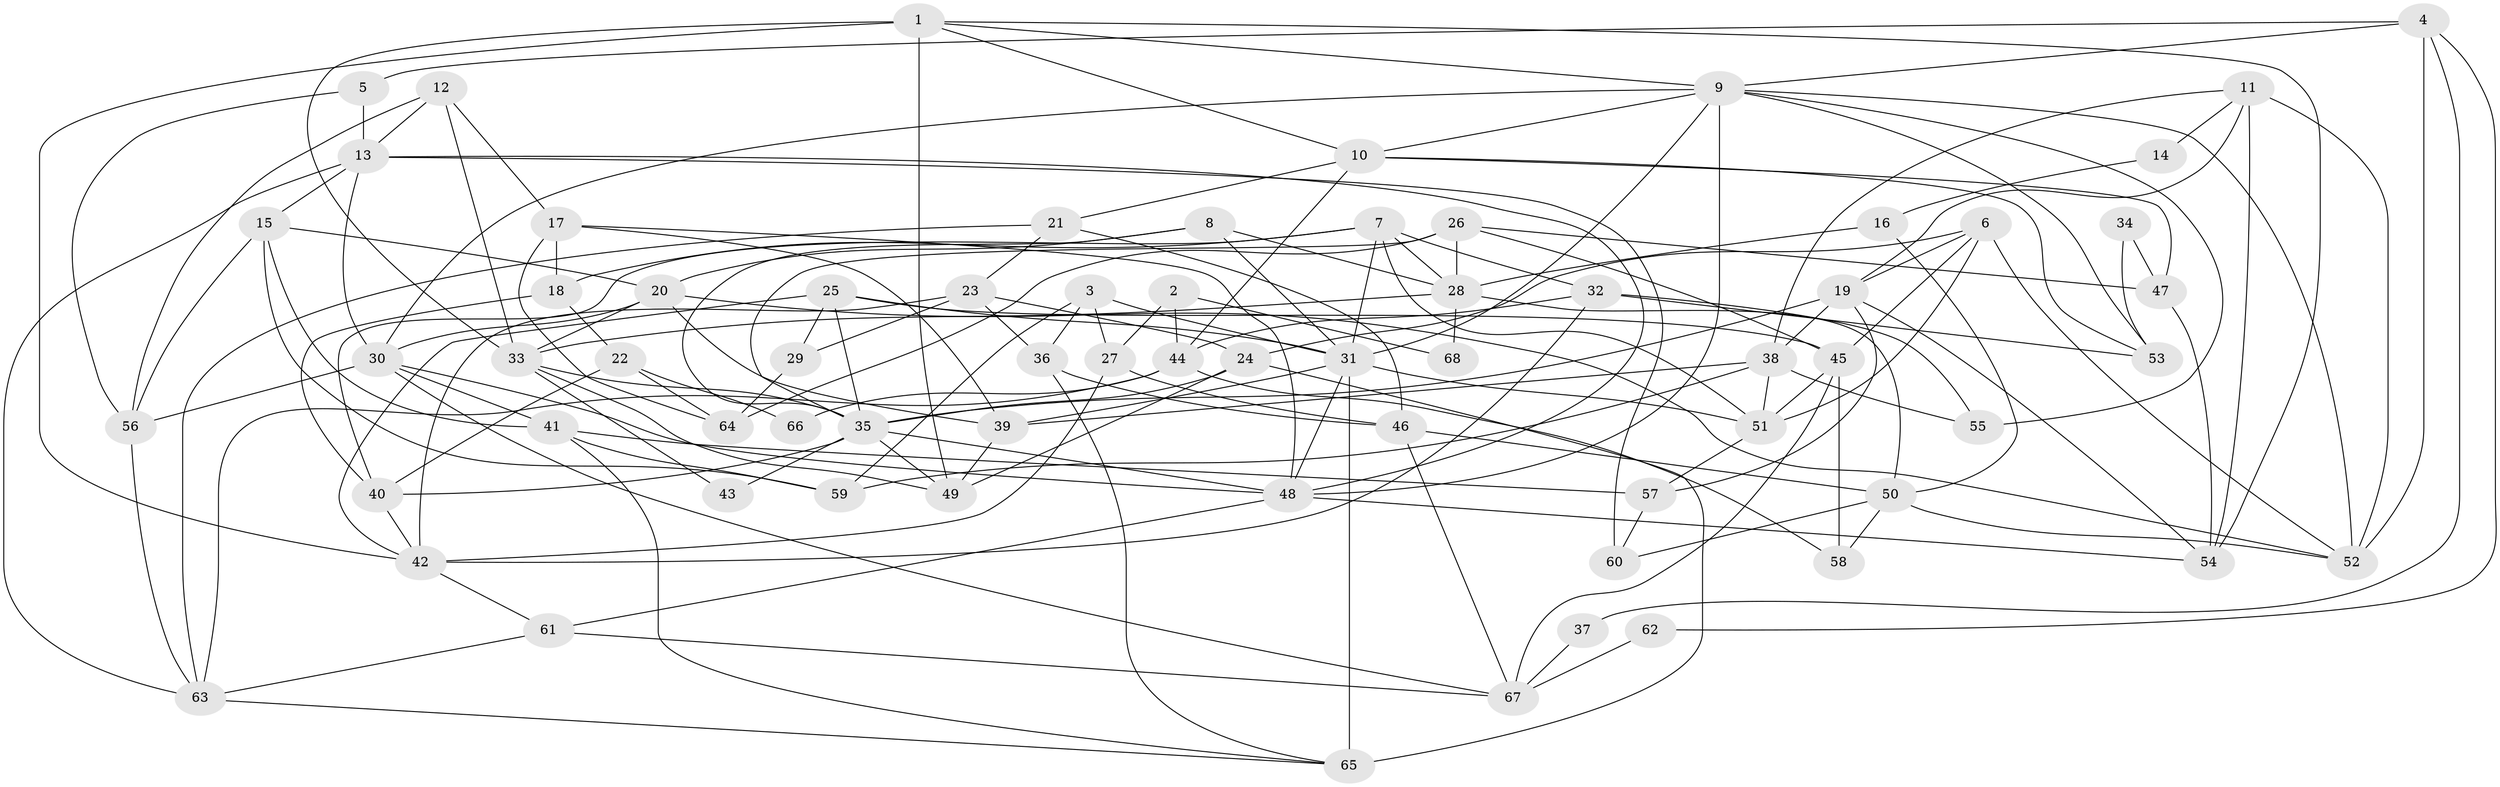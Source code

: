 // original degree distribution, {4: 0.3392857142857143, 6: 0.07142857142857142, 5: 0.14285714285714285, 8: 0.017857142857142856, 3: 0.25, 7: 0.03571428571428571, 2: 0.13392857142857142, 10: 0.008928571428571428}
// Generated by graph-tools (version 1.1) at 2025/37/03/04/25 23:37:05]
// undirected, 68 vertices, 165 edges
graph export_dot {
  node [color=gray90,style=filled];
  1;
  2;
  3;
  4;
  5;
  6;
  7;
  8;
  9;
  10;
  11;
  12;
  13;
  14;
  15;
  16;
  17;
  18;
  19;
  20;
  21;
  22;
  23;
  24;
  25;
  26;
  27;
  28;
  29;
  30;
  31;
  32;
  33;
  34;
  35;
  36;
  37;
  38;
  39;
  40;
  41;
  42;
  43;
  44;
  45;
  46;
  47;
  48;
  49;
  50;
  51;
  52;
  53;
  54;
  55;
  56;
  57;
  58;
  59;
  60;
  61;
  62;
  63;
  64;
  65;
  66;
  67;
  68;
  1 -- 9 [weight=1.0];
  1 -- 10 [weight=1.0];
  1 -- 33 [weight=1.0];
  1 -- 42 [weight=2.0];
  1 -- 49 [weight=1.0];
  1 -- 54 [weight=1.0];
  2 -- 27 [weight=1.0];
  2 -- 44 [weight=2.0];
  2 -- 68 [weight=1.0];
  3 -- 27 [weight=1.0];
  3 -- 31 [weight=1.0];
  3 -- 36 [weight=1.0];
  3 -- 59 [weight=1.0];
  4 -- 5 [weight=1.0];
  4 -- 9 [weight=1.0];
  4 -- 37 [weight=1.0];
  4 -- 52 [weight=2.0];
  4 -- 62 [weight=1.0];
  5 -- 13 [weight=1.0];
  5 -- 56 [weight=1.0];
  6 -- 19 [weight=1.0];
  6 -- 24 [weight=1.0];
  6 -- 45 [weight=1.0];
  6 -- 51 [weight=1.0];
  6 -- 52 [weight=1.0];
  7 -- 18 [weight=1.0];
  7 -- 28 [weight=1.0];
  7 -- 31 [weight=1.0];
  7 -- 32 [weight=1.0];
  7 -- 40 [weight=1.0];
  7 -- 51 [weight=1.0];
  8 -- 20 [weight=1.0];
  8 -- 28 [weight=2.0];
  8 -- 31 [weight=1.0];
  8 -- 35 [weight=1.0];
  9 -- 10 [weight=1.0];
  9 -- 30 [weight=1.0];
  9 -- 31 [weight=1.0];
  9 -- 48 [weight=1.0];
  9 -- 52 [weight=1.0];
  9 -- 53 [weight=1.0];
  9 -- 55 [weight=1.0];
  10 -- 21 [weight=1.0];
  10 -- 44 [weight=1.0];
  10 -- 47 [weight=1.0];
  10 -- 53 [weight=1.0];
  11 -- 14 [weight=1.0];
  11 -- 19 [weight=1.0];
  11 -- 38 [weight=1.0];
  11 -- 52 [weight=1.0];
  11 -- 54 [weight=1.0];
  12 -- 13 [weight=1.0];
  12 -- 17 [weight=1.0];
  12 -- 33 [weight=1.0];
  12 -- 56 [weight=1.0];
  13 -- 15 [weight=1.0];
  13 -- 30 [weight=1.0];
  13 -- 48 [weight=1.0];
  13 -- 60 [weight=1.0];
  13 -- 63 [weight=1.0];
  14 -- 16 [weight=1.0];
  15 -- 20 [weight=1.0];
  15 -- 41 [weight=1.0];
  15 -- 56 [weight=2.0];
  15 -- 59 [weight=1.0];
  16 -- 28 [weight=1.0];
  16 -- 50 [weight=1.0];
  17 -- 18 [weight=1.0];
  17 -- 39 [weight=1.0];
  17 -- 48 [weight=1.0];
  17 -- 64 [weight=1.0];
  18 -- 22 [weight=1.0];
  18 -- 40 [weight=1.0];
  19 -- 35 [weight=1.0];
  19 -- 38 [weight=1.0];
  19 -- 54 [weight=1.0];
  19 -- 57 [weight=1.0];
  20 -- 30 [weight=1.0];
  20 -- 33 [weight=1.0];
  20 -- 39 [weight=1.0];
  20 -- 52 [weight=1.0];
  21 -- 23 [weight=1.0];
  21 -- 46 [weight=1.0];
  21 -- 63 [weight=1.0];
  22 -- 40 [weight=1.0];
  22 -- 64 [weight=1.0];
  22 -- 66 [weight=1.0];
  23 -- 24 [weight=1.0];
  23 -- 29 [weight=1.0];
  23 -- 36 [weight=1.0];
  23 -- 42 [weight=1.0];
  24 -- 35 [weight=1.0];
  24 -- 49 [weight=1.0];
  24 -- 65 [weight=2.0];
  25 -- 29 [weight=1.0];
  25 -- 31 [weight=1.0];
  25 -- 35 [weight=1.0];
  25 -- 42 [weight=1.0];
  25 -- 45 [weight=1.0];
  26 -- 28 [weight=1.0];
  26 -- 35 [weight=1.0];
  26 -- 45 [weight=1.0];
  26 -- 47 [weight=1.0];
  26 -- 64 [weight=1.0];
  27 -- 42 [weight=1.0];
  27 -- 46 [weight=1.0];
  28 -- 33 [weight=1.0];
  28 -- 50 [weight=1.0];
  28 -- 68 [weight=2.0];
  29 -- 64 [weight=1.0];
  30 -- 41 [weight=1.0];
  30 -- 48 [weight=1.0];
  30 -- 56 [weight=1.0];
  30 -- 67 [weight=1.0];
  31 -- 39 [weight=1.0];
  31 -- 48 [weight=1.0];
  31 -- 51 [weight=1.0];
  31 -- 65 [weight=2.0];
  32 -- 42 [weight=1.0];
  32 -- 44 [weight=1.0];
  32 -- 53 [weight=1.0];
  32 -- 55 [weight=1.0];
  33 -- 35 [weight=1.0];
  33 -- 43 [weight=1.0];
  33 -- 49 [weight=1.0];
  34 -- 47 [weight=1.0];
  34 -- 53 [weight=1.0];
  35 -- 40 [weight=1.0];
  35 -- 43 [weight=1.0];
  35 -- 48 [weight=1.0];
  35 -- 49 [weight=1.0];
  36 -- 46 [weight=1.0];
  36 -- 65 [weight=1.0];
  37 -- 67 [weight=1.0];
  38 -- 39 [weight=1.0];
  38 -- 51 [weight=1.0];
  38 -- 55 [weight=1.0];
  38 -- 59 [weight=1.0];
  39 -- 49 [weight=1.0];
  40 -- 42 [weight=1.0];
  41 -- 57 [weight=1.0];
  41 -- 59 [weight=1.0];
  41 -- 65 [weight=1.0];
  42 -- 61 [weight=1.0];
  44 -- 58 [weight=1.0];
  44 -- 63 [weight=1.0];
  44 -- 66 [weight=1.0];
  45 -- 51 [weight=1.0];
  45 -- 58 [weight=1.0];
  45 -- 67 [weight=1.0];
  46 -- 50 [weight=1.0];
  46 -- 67 [weight=1.0];
  47 -- 54 [weight=1.0];
  48 -- 54 [weight=1.0];
  48 -- 61 [weight=1.0];
  50 -- 52 [weight=1.0];
  50 -- 58 [weight=1.0];
  50 -- 60 [weight=1.0];
  51 -- 57 [weight=2.0];
  56 -- 63 [weight=1.0];
  57 -- 60 [weight=1.0];
  61 -- 63 [weight=1.0];
  61 -- 67 [weight=1.0];
  62 -- 67 [weight=1.0];
  63 -- 65 [weight=1.0];
}

